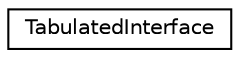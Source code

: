 digraph "Graphical Class Hierarchy"
{
  edge [fontname="Helvetica",fontsize="10",labelfontname="Helvetica",labelfontsize="10"];
  node [fontname="Helvetica",fontsize="10",shape=record];
  rankdir="LR";
  Node1 [label="TabulatedInterface",height=0.2,width=0.4,color="black", fillcolor="white", style="filled",URL="$classTabulatedInterface.html",tooltip="Initialize a perturbed interface using a linear interpolation. "];
}
